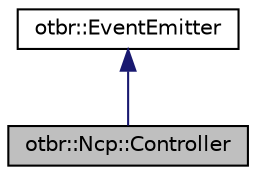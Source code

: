 digraph "otbr::Ncp::Controller"
{
  edge [fontname="Helvetica",fontsize="10",labelfontname="Helvetica",labelfontsize="10"];
  node [fontname="Helvetica",fontsize="10",shape=record];
  Node3 [label="otbr::Ncp::Controller",height=0.2,width=0.4,color="black", fillcolor="grey75", style="filled", fontcolor="black"];
  Node4 -> Node3 [dir="back",color="midnightblue",fontsize="10",style="solid",fontname="Helvetica"];
  Node4 [label="otbr::EventEmitter",height=0.2,width=0.4,color="black", fillcolor="white", style="filled",URL="$dd/dcb/classotbr_1_1EventEmitter.html",tooltip="This class implements the basic functionality of an event emitter. "];
}

